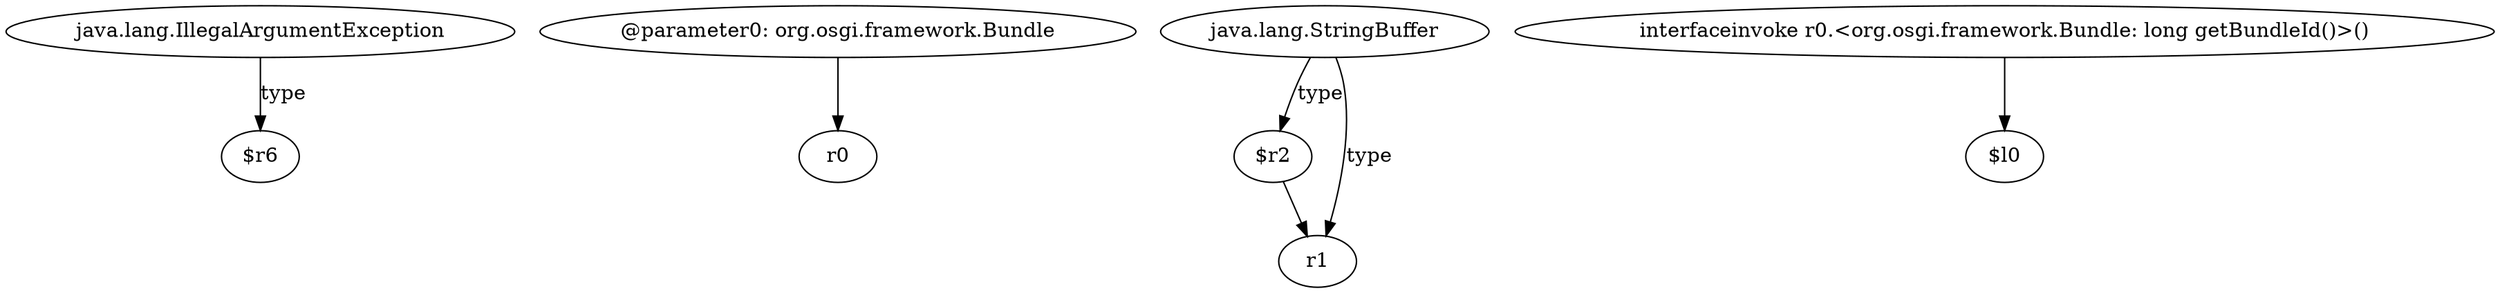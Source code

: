 digraph g {
0[label="java.lang.IllegalArgumentException"]
1[label="$r6"]
0->1[label="type"]
2[label="@parameter0: org.osgi.framework.Bundle"]
3[label="r0"]
2->3[label=""]
4[label="$r2"]
5[label="r1"]
4->5[label=""]
6[label="interfaceinvoke r0.<org.osgi.framework.Bundle: long getBundleId()>()"]
7[label="$l0"]
6->7[label=""]
8[label="java.lang.StringBuffer"]
8->4[label="type"]
8->5[label="type"]
}